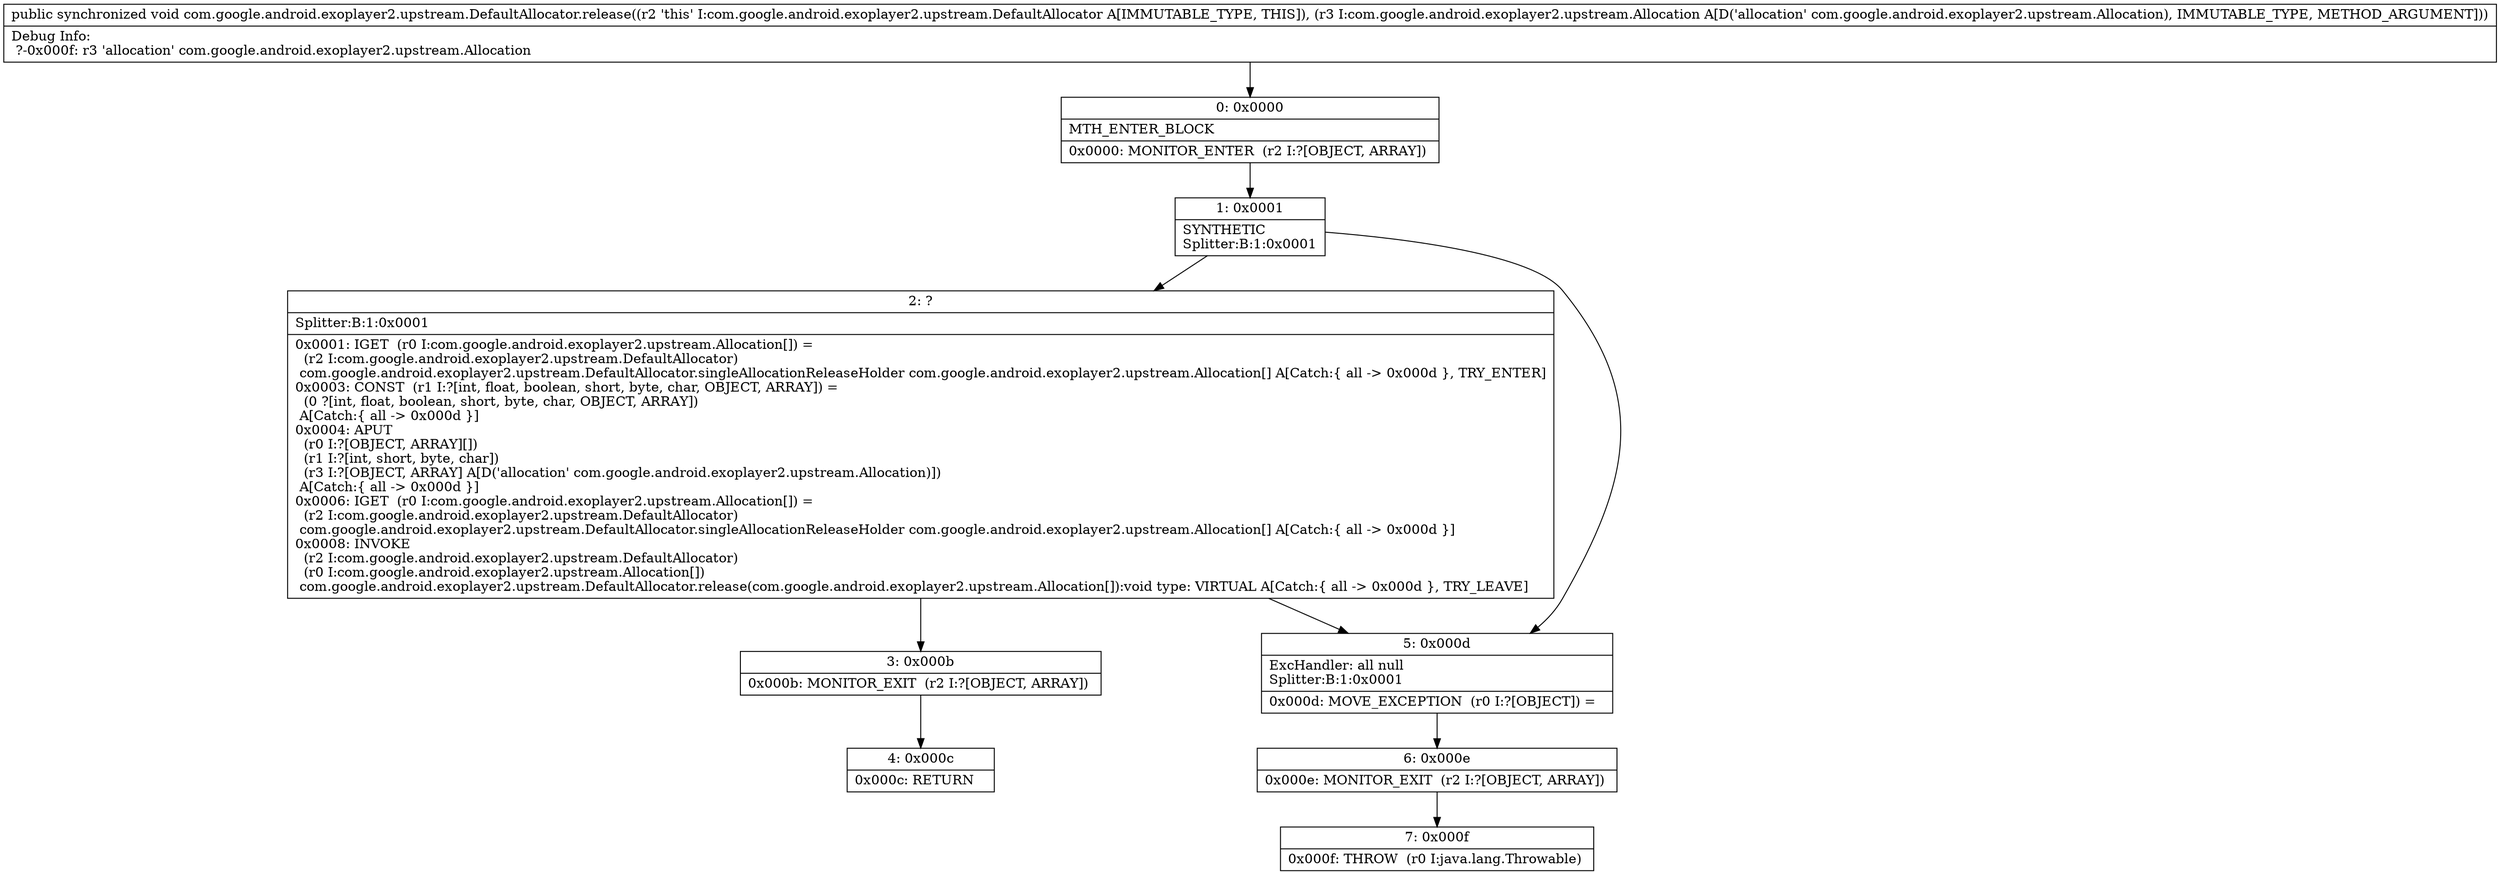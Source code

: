 digraph "CFG forcom.google.android.exoplayer2.upstream.DefaultAllocator.release(Lcom\/google\/android\/exoplayer2\/upstream\/Allocation;)V" {
Node_0 [shape=record,label="{0\:\ 0x0000|MTH_ENTER_BLOCK\l|0x0000: MONITOR_ENTER  (r2 I:?[OBJECT, ARRAY]) \l}"];
Node_1 [shape=record,label="{1\:\ 0x0001|SYNTHETIC\lSplitter:B:1:0x0001\l}"];
Node_2 [shape=record,label="{2\:\ ?|Splitter:B:1:0x0001\l|0x0001: IGET  (r0 I:com.google.android.exoplayer2.upstream.Allocation[]) = \l  (r2 I:com.google.android.exoplayer2.upstream.DefaultAllocator)\l com.google.android.exoplayer2.upstream.DefaultAllocator.singleAllocationReleaseHolder com.google.android.exoplayer2.upstream.Allocation[] A[Catch:\{ all \-\> 0x000d \}, TRY_ENTER]\l0x0003: CONST  (r1 I:?[int, float, boolean, short, byte, char, OBJECT, ARRAY]) = \l  (0 ?[int, float, boolean, short, byte, char, OBJECT, ARRAY])\l A[Catch:\{ all \-\> 0x000d \}]\l0x0004: APUT  \l  (r0 I:?[OBJECT, ARRAY][])\l  (r1 I:?[int, short, byte, char])\l  (r3 I:?[OBJECT, ARRAY] A[D('allocation' com.google.android.exoplayer2.upstream.Allocation)])\l A[Catch:\{ all \-\> 0x000d \}]\l0x0006: IGET  (r0 I:com.google.android.exoplayer2.upstream.Allocation[]) = \l  (r2 I:com.google.android.exoplayer2.upstream.DefaultAllocator)\l com.google.android.exoplayer2.upstream.DefaultAllocator.singleAllocationReleaseHolder com.google.android.exoplayer2.upstream.Allocation[] A[Catch:\{ all \-\> 0x000d \}]\l0x0008: INVOKE  \l  (r2 I:com.google.android.exoplayer2.upstream.DefaultAllocator)\l  (r0 I:com.google.android.exoplayer2.upstream.Allocation[])\l com.google.android.exoplayer2.upstream.DefaultAllocator.release(com.google.android.exoplayer2.upstream.Allocation[]):void type: VIRTUAL A[Catch:\{ all \-\> 0x000d \}, TRY_LEAVE]\l}"];
Node_3 [shape=record,label="{3\:\ 0x000b|0x000b: MONITOR_EXIT  (r2 I:?[OBJECT, ARRAY]) \l}"];
Node_4 [shape=record,label="{4\:\ 0x000c|0x000c: RETURN   \l}"];
Node_5 [shape=record,label="{5\:\ 0x000d|ExcHandler: all null\lSplitter:B:1:0x0001\l|0x000d: MOVE_EXCEPTION  (r0 I:?[OBJECT]) =  \l}"];
Node_6 [shape=record,label="{6\:\ 0x000e|0x000e: MONITOR_EXIT  (r2 I:?[OBJECT, ARRAY]) \l}"];
Node_7 [shape=record,label="{7\:\ 0x000f|0x000f: THROW  (r0 I:java.lang.Throwable) \l}"];
MethodNode[shape=record,label="{public synchronized void com.google.android.exoplayer2.upstream.DefaultAllocator.release((r2 'this' I:com.google.android.exoplayer2.upstream.DefaultAllocator A[IMMUTABLE_TYPE, THIS]), (r3 I:com.google.android.exoplayer2.upstream.Allocation A[D('allocation' com.google.android.exoplayer2.upstream.Allocation), IMMUTABLE_TYPE, METHOD_ARGUMENT]))  | Debug Info:\l  ?\-0x000f: r3 'allocation' com.google.android.exoplayer2.upstream.Allocation\l}"];
MethodNode -> Node_0;
Node_0 -> Node_1;
Node_1 -> Node_2;
Node_1 -> Node_5;
Node_2 -> Node_3;
Node_2 -> Node_5;
Node_3 -> Node_4;
Node_5 -> Node_6;
Node_6 -> Node_7;
}

